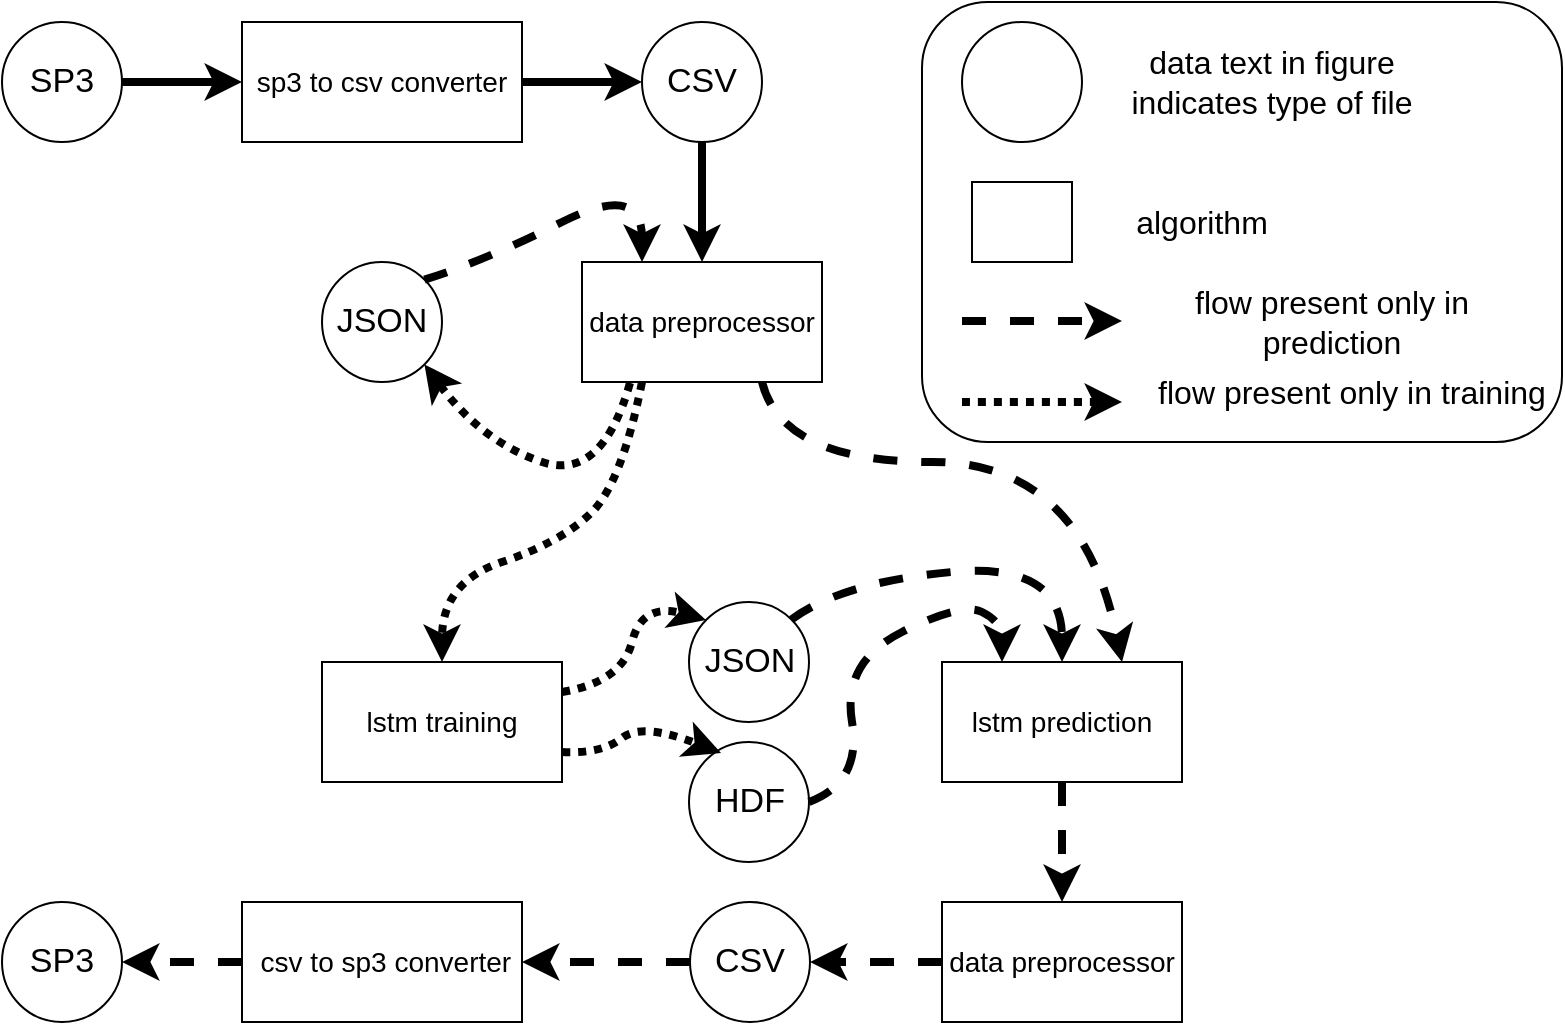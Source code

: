 <mxfile version="13.9.8" type="device"><diagram id="xb5BR5X5Y0KcXVA50UPS" name="Page-1"><mxGraphModel dx="1418" dy="835" grid="1" gridSize="10" guides="1" tooltips="1" connect="1" arrows="1" fold="1" page="1" pageScale="1" pageWidth="827" pageHeight="1169" math="0" shadow="0"><root><mxCell id="0"/><mxCell id="1" parent="0"/><mxCell id="AoVJ-7ryJqT0FlcmAwpc-1" value="" style="rounded=1;whiteSpace=wrap;html=1;labelBackgroundColor=none;fontSize=20;" vertex="1" parent="1"><mxGeometry x="500" y="30" width="320" height="220" as="geometry"/></mxCell><mxCell id="K5DjvL_4qDMo4-jngTNf-4" style="edgeStyle=orthogonalEdgeStyle;rounded=0;orthogonalLoop=1;jettySize=auto;html=1;exitX=1;exitY=0.5;exitDx=0;exitDy=0;entryX=0;entryY=0.5;entryDx=0;entryDy=0;strokeWidth=4;" parent="1" source="K5DjvL_4qDMo4-jngTNf-1" target="K5DjvL_4qDMo4-jngTNf-2" edge="1"><mxGeometry relative="1" as="geometry"><mxPoint x="140" y="80" as="targetPoint"/></mxGeometry></mxCell><mxCell id="K5DjvL_4qDMo4-jngTNf-1" value="&lt;font style=&quot;font-size: 17px&quot;&gt;SP3&lt;/font&gt;" style="ellipse;whiteSpace=wrap;html=1;" parent="1" vertex="1"><mxGeometry x="40" y="40" width="60" height="60" as="geometry"/></mxCell><mxCell id="K5DjvL_4qDMo4-jngTNf-5" style="edgeStyle=orthogonalEdgeStyle;rounded=0;orthogonalLoop=1;jettySize=auto;html=1;exitX=1;exitY=0.5;exitDx=0;exitDy=0;entryX=0;entryY=0.5;entryDx=0;entryDy=0;strokeWidth=4;" parent="1" source="K5DjvL_4qDMo4-jngTNf-2" target="K5DjvL_4qDMo4-jngTNf-3" edge="1"><mxGeometry relative="1" as="geometry"/></mxCell><mxCell id="K5DjvL_4qDMo4-jngTNf-2" value="&lt;font style=&quot;font-size: 14px&quot;&gt;sp3 to csv converter&lt;/font&gt;" style="rounded=0;whiteSpace=wrap;html=1;" parent="1" vertex="1"><mxGeometry x="160" y="40" width="140" height="60" as="geometry"/></mxCell><mxCell id="K5DjvL_4qDMo4-jngTNf-8" style="edgeStyle=orthogonalEdgeStyle;rounded=0;orthogonalLoop=1;jettySize=auto;html=1;exitX=0.5;exitY=1;exitDx=0;exitDy=0;entryX=0.5;entryY=0;entryDx=0;entryDy=0;strokeWidth=4;" parent="1" source="K5DjvL_4qDMo4-jngTNf-3" target="K5DjvL_4qDMo4-jngTNf-7" edge="1"><mxGeometry relative="1" as="geometry"/></mxCell><mxCell id="K5DjvL_4qDMo4-jngTNf-3" value="&lt;font style=&quot;font-size: 17px&quot;&gt;CSV&lt;/font&gt;" style="ellipse;whiteSpace=wrap;html=1;" parent="1" vertex="1"><mxGeometry x="360" y="40" width="60" height="60" as="geometry"/></mxCell><mxCell id="K5DjvL_4qDMo4-jngTNf-7" value="&lt;font style=&quot;font-size: 14px&quot;&gt;data preprocessor&lt;/font&gt;" style="rounded=0;whiteSpace=wrap;html=1;" parent="1" vertex="1"><mxGeometry x="330" y="160" width="120" height="60" as="geometry"/></mxCell><mxCell id="K5DjvL_4qDMo4-jngTNf-9" value="&lt;font style=&quot;font-size: 17px&quot;&gt;JSON&lt;/font&gt;" style="ellipse;whiteSpace=wrap;html=1;" parent="1" vertex="1"><mxGeometry x="200" y="160" width="60" height="60" as="geometry"/></mxCell><mxCell id="K5DjvL_4qDMo4-jngTNf-12" value="" style="curved=1;endArrow=classic;html=1;strokeWidth=4;exitX=1;exitY=0;exitDx=0;exitDy=0;entryX=0.25;entryY=0;entryDx=0;entryDy=0;dashed=1;" parent="1" source="K5DjvL_4qDMo4-jngTNf-9" target="K5DjvL_4qDMo4-jngTNf-7" edge="1"><mxGeometry width="50" height="50" relative="1" as="geometry"><mxPoint x="260" y="170" as="sourcePoint"/><mxPoint x="310" y="120" as="targetPoint"/><Array as="points"><mxPoint x="280" y="160"/><mxPoint x="360" y="120"/></Array></mxGeometry></mxCell><mxCell id="K5DjvL_4qDMo4-jngTNf-13" value="" style="curved=1;endArrow=classic;html=1;dashed=1;strokeWidth=4;exitX=0.2;exitY=1.008;exitDx=0;exitDy=0;exitPerimeter=0;entryX=1;entryY=1;entryDx=0;entryDy=0;dashPattern=1 1;" parent="1" source="K5DjvL_4qDMo4-jngTNf-7" target="K5DjvL_4qDMo4-jngTNf-9" edge="1"><mxGeometry width="50" height="50" relative="1" as="geometry"><mxPoint x="270" y="300" as="sourcePoint"/><mxPoint x="320" y="250" as="targetPoint"/><Array as="points"><mxPoint x="340" y="270"/><mxPoint x="280" y="250"/></Array></mxGeometry></mxCell><mxCell id="K5DjvL_4qDMo4-jngTNf-15" value="&lt;font style=&quot;font-size: 14px&quot;&gt;lstm training&lt;/font&gt;" style="rounded=0;whiteSpace=wrap;html=1;" parent="1" vertex="1"><mxGeometry x="200" y="360" width="120" height="60" as="geometry"/></mxCell><mxCell id="K5DjvL_4qDMo4-jngTNf-16" value="" style="curved=1;endArrow=classic;html=1;dashed=1;dashPattern=1 1;strokeWidth=4;exitX=0.25;exitY=1;exitDx=0;exitDy=0;entryX=0.5;entryY=0;entryDx=0;entryDy=0;" parent="1" source="K5DjvL_4qDMo4-jngTNf-7" target="K5DjvL_4qDMo4-jngTNf-15" edge="1"><mxGeometry width="50" height="50" relative="1" as="geometry"><mxPoint x="300" y="330" as="sourcePoint"/><mxPoint x="260" y="350" as="targetPoint"/><Array as="points"><mxPoint x="350" y="270"/><mxPoint x="320" y="300"/><mxPoint x="260" y="320"/></Array></mxGeometry></mxCell><mxCell id="K5DjvL_4qDMo4-jngTNf-38" style="edgeStyle=orthogonalEdgeStyle;rounded=0;orthogonalLoop=1;jettySize=auto;html=1;exitX=0.5;exitY=1;exitDx=0;exitDy=0;entryX=0.5;entryY=0;entryDx=0;entryDy=0;dashed=1;strokeWidth=4;entryPerimeter=0;" parent="1" source="K5DjvL_4qDMo4-jngTNf-17" target="K5DjvL_4qDMo4-jngTNf-36" edge="1"><mxGeometry relative="1" as="geometry"/></mxCell><mxCell id="K5DjvL_4qDMo4-jngTNf-17" value="&lt;font style=&quot;font-size: 14px&quot;&gt;lstm prediction&lt;/font&gt;" style="rounded=0;whiteSpace=wrap;html=1;" parent="1" vertex="1"><mxGeometry x="510" y="360" width="120" height="60" as="geometry"/></mxCell><mxCell id="K5DjvL_4qDMo4-jngTNf-19" value="&lt;font style=&quot;font-size: 17px&quot;&gt;JSON&lt;/font&gt;" style="ellipse;whiteSpace=wrap;html=1;" parent="1" vertex="1"><mxGeometry x="383.5" y="330" width="60" height="60" as="geometry"/></mxCell><mxCell id="K5DjvL_4qDMo4-jngTNf-20" value="&lt;font style=&quot;font-size: 17px&quot;&gt;HDF&lt;/font&gt;" style="ellipse;whiteSpace=wrap;html=1;" parent="1" vertex="1"><mxGeometry x="383.5" y="400" width="60" height="60" as="geometry"/></mxCell><mxCell id="K5DjvL_4qDMo4-jngTNf-22" value="" style="curved=1;endArrow=classic;html=1;dashed=1;dashPattern=1 1;strokeWidth=4;exitX=1;exitY=0.25;exitDx=0;exitDy=0;" parent="1" source="K5DjvL_4qDMo4-jngTNf-15" edge="1"><mxGeometry width="50" height="50" relative="1" as="geometry"><mxPoint x="330" y="370" as="sourcePoint"/><mxPoint x="392" y="339" as="targetPoint"/><Array as="points"><mxPoint x="350" y="370"/><mxPoint x="360" y="330"/></Array></mxGeometry></mxCell><mxCell id="K5DjvL_4qDMo4-jngTNf-23" value="" style="curved=1;endArrow=classic;html=1;dashed=1;dashPattern=1 1;strokeWidth=4;exitX=1;exitY=0.75;exitDx=0;exitDy=0;entryX=0.267;entryY=0.092;entryDx=0;entryDy=0;entryPerimeter=0;" parent="1" source="K5DjvL_4qDMo4-jngTNf-15" target="K5DjvL_4qDMo4-jngTNf-20" edge="1"><mxGeometry width="50" height="50" relative="1" as="geometry"><mxPoint x="330" y="500" as="sourcePoint"/><mxPoint x="380" y="405" as="targetPoint"/><Array as="points"><mxPoint x="340" y="406"/><mxPoint x="360" y="390"/></Array></mxGeometry></mxCell><mxCell id="K5DjvL_4qDMo4-jngTNf-26" value="" style="curved=1;endArrow=classic;html=1;dashed=1;strokeWidth=4;exitX=1;exitY=0;exitDx=0;exitDy=0;" parent="1" source="K5DjvL_4qDMo4-jngTNf-19" edge="1"><mxGeometry width="50" height="50" relative="1" as="geometry"><mxPoint x="510" y="310" as="sourcePoint"/><mxPoint x="570" y="360" as="targetPoint"/><Array as="points"><mxPoint x="460" y="320"/><mxPoint x="570" y="310"/></Array></mxGeometry></mxCell><mxCell id="K5DjvL_4qDMo4-jngTNf-27" value="" style="curved=1;endArrow=classic;html=1;dashed=1;strokeWidth=4;exitX=1;exitY=0.5;exitDx=0;exitDy=0;entryX=0.25;entryY=0;entryDx=0;entryDy=0;" parent="1" source="K5DjvL_4qDMo4-jngTNf-20" target="K5DjvL_4qDMo4-jngTNf-17" edge="1"><mxGeometry width="50" height="50" relative="1" as="geometry"><mxPoint x="470" y="490" as="sourcePoint"/><mxPoint x="520" y="440" as="targetPoint"/><Array as="points"><mxPoint x="470" y="420"/><mxPoint x="460" y="360"/><mxPoint x="520" y="330"/><mxPoint x="540" y="340"/></Array></mxGeometry></mxCell><mxCell id="K5DjvL_4qDMo4-jngTNf-28" value="" style="curved=1;endArrow=classic;html=1;dashed=1;strokeWidth=4;exitX=0.75;exitY=1;exitDx=0;exitDy=0;entryX=0.75;entryY=0;entryDx=0;entryDy=0;" parent="1" source="K5DjvL_4qDMo4-jngTNf-7" target="K5DjvL_4qDMo4-jngTNf-17" edge="1"><mxGeometry width="50" height="50" relative="1" as="geometry"><mxPoint x="500" y="270" as="sourcePoint"/><mxPoint x="550" y="220" as="targetPoint"/><Array as="points"><mxPoint x="430" y="260"/><mxPoint x="580" y="260"/></Array></mxGeometry></mxCell><mxCell id="K5DjvL_4qDMo4-jngTNf-32" style="edgeStyle=orthogonalEdgeStyle;rounded=0;orthogonalLoop=1;jettySize=auto;html=1;exitX=0;exitY=0.5;exitDx=0;exitDy=0;entryX=1;entryY=0.5;entryDx=0;entryDy=0;dashed=1;strokeWidth=4;" parent="1" source="K5DjvL_4qDMo4-jngTNf-29" target="K5DjvL_4qDMo4-jngTNf-31" edge="1"><mxGeometry relative="1" as="geometry"/></mxCell><mxCell id="K5DjvL_4qDMo4-jngTNf-29" value="&lt;font style=&quot;font-size: 17px&quot;&gt;CSV&lt;/font&gt;" style="ellipse;whiteSpace=wrap;html=1;" parent="1" vertex="1"><mxGeometry x="384" y="480" width="60" height="60" as="geometry"/></mxCell><mxCell id="K5DjvL_4qDMo4-jngTNf-34" style="edgeStyle=orthogonalEdgeStyle;rounded=0;orthogonalLoop=1;jettySize=auto;html=1;exitX=0;exitY=0.5;exitDx=0;exitDy=0;entryX=1;entryY=0.5;entryDx=0;entryDy=0;dashed=1;strokeWidth=4;" parent="1" source="K5DjvL_4qDMo4-jngTNf-31" target="K5DjvL_4qDMo4-jngTNf-33" edge="1"><mxGeometry relative="1" as="geometry"/></mxCell><mxCell id="K5DjvL_4qDMo4-jngTNf-31" value="&lt;font style=&quot;font-size: 14px&quot;&gt;&amp;nbsp;csv to sp3 converter&lt;/font&gt;" style="rounded=0;whiteSpace=wrap;html=1;" parent="1" vertex="1"><mxGeometry x="160" y="480" width="140" height="60" as="geometry"/></mxCell><mxCell id="K5DjvL_4qDMo4-jngTNf-33" value="&lt;font style=&quot;font-size: 17px&quot;&gt;SP3&lt;/font&gt;" style="ellipse;whiteSpace=wrap;html=1;" parent="1" vertex="1"><mxGeometry x="40" y="480" width="60" height="60" as="geometry"/></mxCell><mxCell id="K5DjvL_4qDMo4-jngTNf-39" style="edgeStyle=orthogonalEdgeStyle;rounded=0;orthogonalLoop=1;jettySize=auto;html=1;entryX=1;entryY=0.5;entryDx=0;entryDy=0;dashed=1;strokeWidth=4;" parent="1" source="K5DjvL_4qDMo4-jngTNf-36" target="K5DjvL_4qDMo4-jngTNf-29" edge="1"><mxGeometry relative="1" as="geometry"/></mxCell><mxCell id="K5DjvL_4qDMo4-jngTNf-36" value="&lt;font style=&quot;font-size: 14px&quot;&gt;data preprocessor&lt;/font&gt;" style="rounded=0;whiteSpace=wrap;html=1;" parent="1" vertex="1"><mxGeometry x="510" y="480" width="120" height="60" as="geometry"/></mxCell><mxCell id="xzhWLcSd7_W5HaYQ3zzh-1" value="" style="ellipse;whiteSpace=wrap;html=1;" parent="1" vertex="1"><mxGeometry x="520" y="40" width="60" height="60" as="geometry"/></mxCell><mxCell id="xzhWLcSd7_W5HaYQ3zzh-2" value="" style="rounded=0;whiteSpace=wrap;html=1;" parent="1" vertex="1"><mxGeometry x="525" y="120" width="50" height="40" as="geometry"/></mxCell><mxCell id="xzhWLcSd7_W5HaYQ3zzh-9" value="data text in figure indicates type of file" style="text;html=1;strokeColor=none;fillColor=none;align=center;verticalAlign=middle;whiteSpace=wrap;rounded=0;fontSize=16;" parent="1" vertex="1"><mxGeometry x="580" y="60" width="190" height="20" as="geometry"/></mxCell><mxCell id="xzhWLcSd7_W5HaYQ3zzh-11" value="algorithm" style="text;html=1;strokeColor=none;fillColor=none;align=center;verticalAlign=middle;whiteSpace=wrap;rounded=0;fontSize=16;" parent="1" vertex="1"><mxGeometry x="620" y="130" width="40" height="20" as="geometry"/></mxCell><mxCell id="xzhWLcSd7_W5HaYQ3zzh-13" value="" style="endArrow=classic;html=1;dashed=1;strokeWidth=4;rounded=0;" parent="1" edge="1"><mxGeometry width="50" height="50" relative="1" as="geometry"><mxPoint x="520" y="189.5" as="sourcePoint"/><mxPoint x="600" y="189.5" as="targetPoint"/><Array as="points"><mxPoint x="550" y="189.5"/><mxPoint x="590" y="189.5"/></Array></mxGeometry></mxCell><mxCell id="xzhWLcSd7_W5HaYQ3zzh-15" value="flow present only in prediction" style="text;html=1;strokeColor=none;fillColor=none;align=center;verticalAlign=middle;whiteSpace=wrap;rounded=0;fontSize=16;" parent="1" vertex="1"><mxGeometry x="600" y="175" width="210" height="30" as="geometry"/></mxCell><mxCell id="xzhWLcSd7_W5HaYQ3zzh-16" value="" style="curved=1;endArrow=classic;html=1;dashed=1;dashPattern=1 1;strokeWidth=4;" parent="1" edge="1"><mxGeometry width="50" height="50" relative="1" as="geometry"><mxPoint x="520" y="230" as="sourcePoint"/><mxPoint x="600" y="230" as="targetPoint"/><Array as="points"/></mxGeometry></mxCell><mxCell id="xzhWLcSd7_W5HaYQ3zzh-17" value="flow present only in training" style="text;html=1;strokeColor=none;fillColor=none;align=center;verticalAlign=middle;whiteSpace=wrap;rounded=0;fontSize=16;" parent="1" vertex="1"><mxGeometry x="610" y="210" width="210" height="30" as="geometry"/></mxCell></root></mxGraphModel></diagram></mxfile>